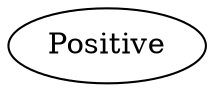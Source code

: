 digraph {
Positive {getPositive = 22} -> Positive {getPositive = 6} [ label="-25" ];
Positive {getPositive = 1} -> Positive {getPositive = 3} [ label="1" ];
Positive {getPositive = 13} -> Positive {getPositive = 30} [ label="6" ];
Positive {getPositive = 5} -> Positive {getPositive = 7} [ label="10" ];
Positive {getPositive = 19} -> Positive {getPositive = 30} [ label="-24" ];
Positive {getPositive = 8} -> Positive {getPositive = 6} [ label="5" ];
Positive {getPositive = 14} -> Positive {getPositive = 1} [ label="-8" ];
Positive {getPositive = 17} -> Positive {getPositive = 16} [ label="-19" ];
Positive {getPositive = 23} -> Positive {getPositive = 23} [ label="1" ];
Positive {getPositive = 5} -> Positive {getPositive = 3} [ label="3" ];
Positive {getPositive = 2} -> Positive {getPositive = 19} [ label="-16" ];
Positive {getPositive = 12} -> Positive {getPositive = 19} [ label="23" ];
Positive {getPositive = 8} -> Positive {getPositive = 22} [ label="8" ];
Positive {getPositive = 7} -> Positive {getPositive = 29} [ label="-17" ];
Positive {getPositive = 29} -> Positive {getPositive = 25} [ label="25" ];
Positive {getPositive = 29} -> Positive {getPositive = 28} [ label="18" ];
Positive {getPositive = 6} -> Positive {getPositive = 28} [ label="26" ];
Positive {getPositive = 22} -> Positive {getPositive = 24} [ label="-27" ];
Positive {getPositive = 9} -> Positive {getPositive = 13} [ label="30" ];
Positive {getPositive = 10} -> Positive {getPositive = 12} [ label="19" ];
Positive {getPositive = 4} -> Positive {getPositive = 19} [ label="16" ];
Positive {getPositive = 27} -> Positive {getPositive = 30} [ label="27" ];
Positive {getPositive = 13} -> Positive {getPositive = 8} [ label="-17" ];
Positive {getPositive = 3} -> Positive {getPositive = 19} [ label="8" ];
Positive {getPositive = 25} -> Positive {getPositive = 19} [ label="-11" ];
Positive {getPositive = 13} -> Positive {getPositive = 13} [ label="4" ];
Positive {getPositive = 26} -> Positive {getPositive = 29} [ label="2" ];
Positive {getPositive = 3} -> Positive {getPositive = 30} [ label="-30" ];
}